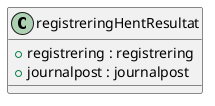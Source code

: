 @startuml

class registreringHentResultat {
    +registrering : registrering
    +journalpost : journalpost
}

@enduml
